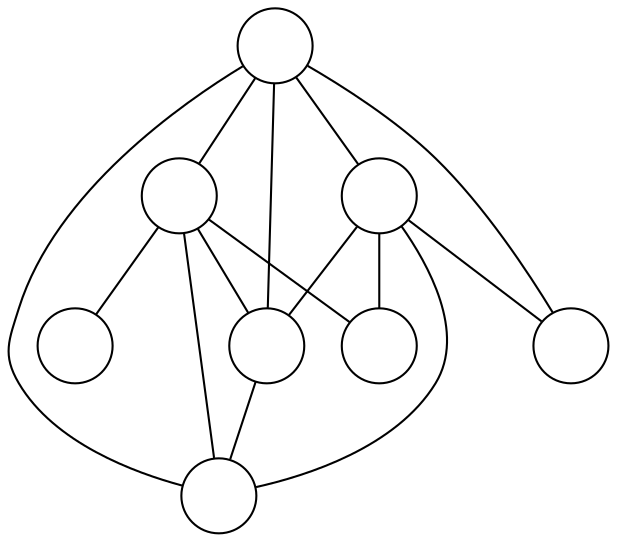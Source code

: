 graph G {
  node[label="", shape=circle]
  0;
  1;
  2;
  3;
  4;
  5;
  6;
  7;
  4 -- 0;
  5 -- 0;
  5 -- 1;
  5 -- 2;
  5 -- 4;
  6 -- 0;
  6 -- 1;
  6 -- 3;
  6 -- 4;
  7 -- 0;
  7 -- 2;
  7 -- 4;
  7 -- 5;
  7 -- 6;
}
